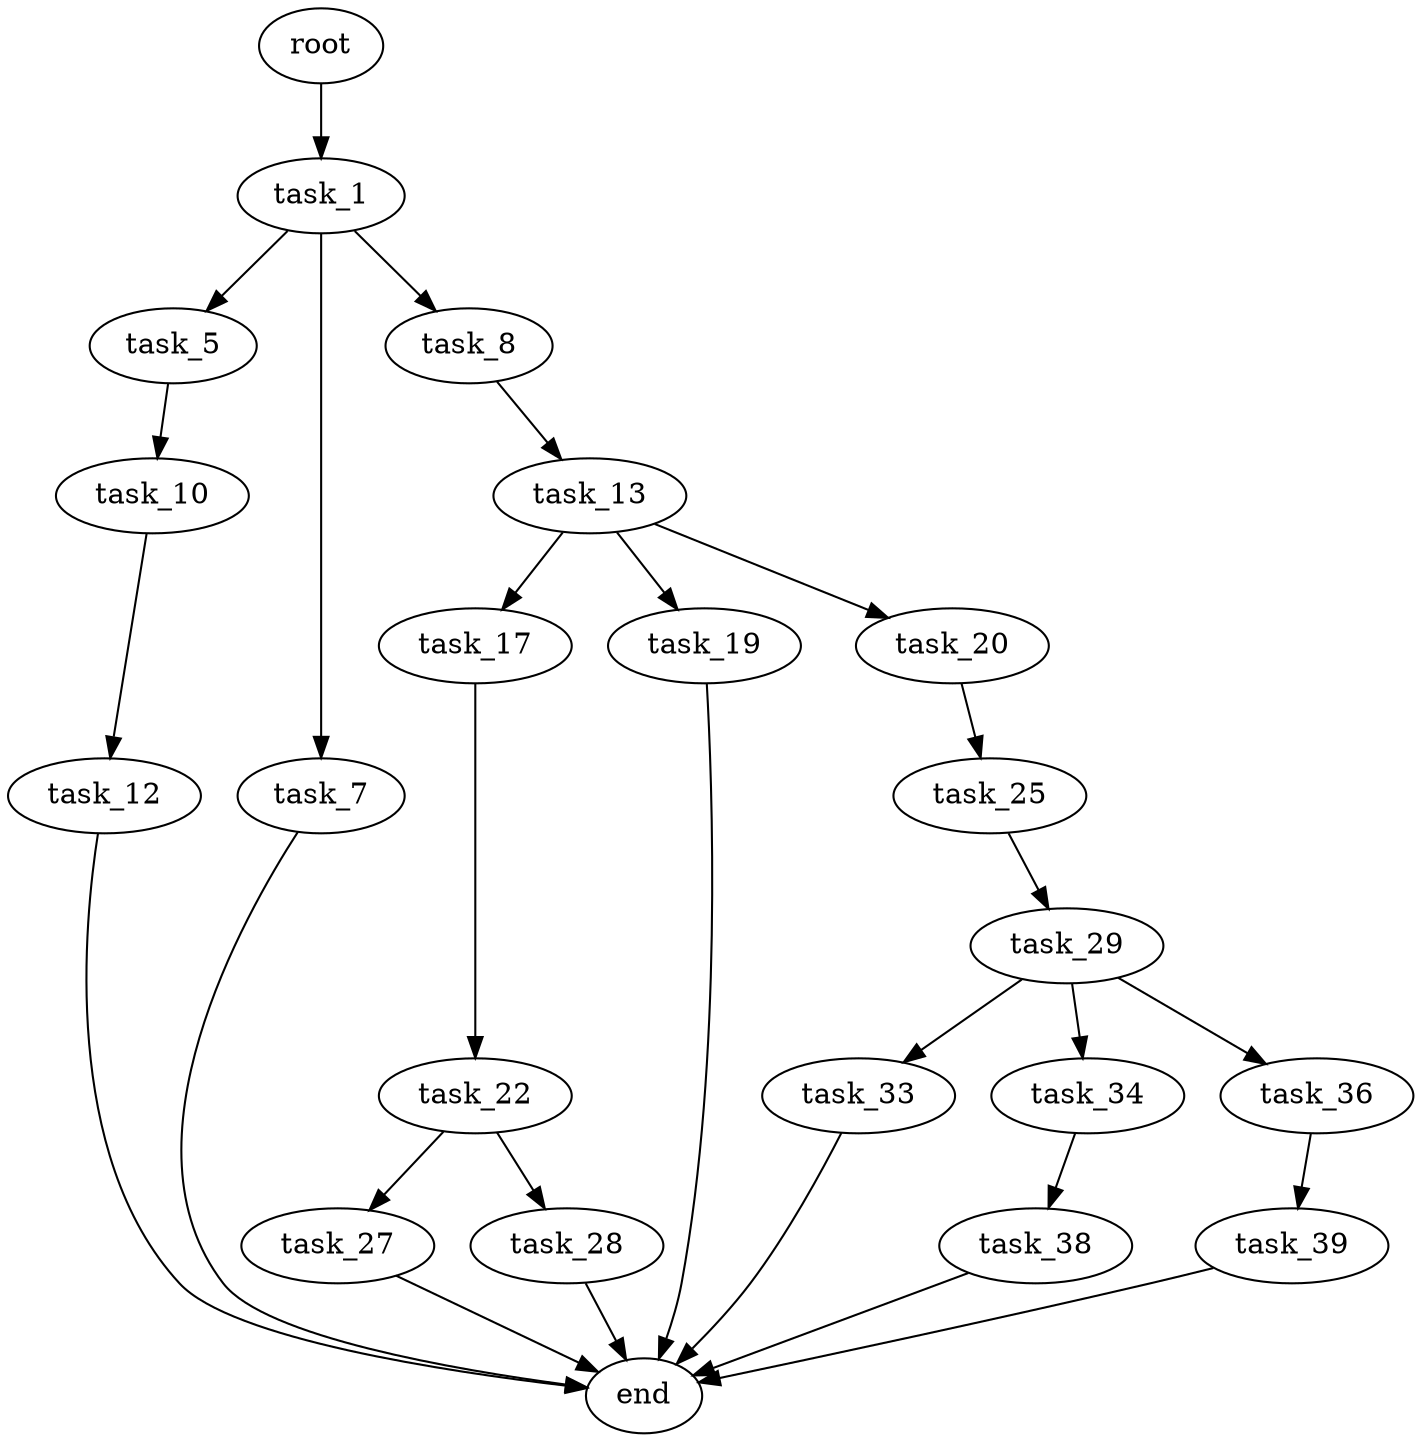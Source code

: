digraph G {
  root [size="0.000000"];
  task_1 [size="8589934592.000000"];
  task_5 [size="140842206303.000000"];
  task_7 [size="266611601724.000000"];
  task_8 [size="68719476736.000000"];
  task_10 [size="177846986040.000000"];
  end [size="0.000000"];
  task_13 [size="231928233984.000000"];
  task_12 [size="571879815265.000000"];
  task_17 [size="1073741824000.000000"];
  task_19 [size="1411692120.000000"];
  task_20 [size="90288390468.000000"];
  task_22 [size="463429758532.000000"];
  task_25 [size="28991029248.000000"];
  task_27 [size="1666770638.000000"];
  task_28 [size="782757789696.000000"];
  task_29 [size="231928233984.000000"];
  task_33 [size="1736321102.000000"];
  task_34 [size="10992059566.000000"];
  task_36 [size="858109346703.000000"];
  task_38 [size="549755813888.000000"];
  task_39 [size="68719476736.000000"];

  root -> task_1 [size="1.000000"];
  task_1 -> task_5 [size="33554432.000000"];
  task_1 -> task_7 [size="33554432.000000"];
  task_1 -> task_8 [size="33554432.000000"];
  task_5 -> task_10 [size="209715200.000000"];
  task_7 -> end [size="1.000000"];
  task_8 -> task_13 [size="134217728.000000"];
  task_10 -> task_12 [size="134217728.000000"];
  task_13 -> task_17 [size="301989888.000000"];
  task_13 -> task_19 [size="301989888.000000"];
  task_13 -> task_20 [size="301989888.000000"];
  task_12 -> end [size="1.000000"];
  task_17 -> task_22 [size="838860800.000000"];
  task_19 -> end [size="1.000000"];
  task_20 -> task_25 [size="134217728.000000"];
  task_22 -> task_27 [size="536870912.000000"];
  task_22 -> task_28 [size="536870912.000000"];
  task_25 -> task_29 [size="75497472.000000"];
  task_27 -> end [size="1.000000"];
  task_28 -> end [size="1.000000"];
  task_29 -> task_33 [size="301989888.000000"];
  task_29 -> task_34 [size="301989888.000000"];
  task_29 -> task_36 [size="301989888.000000"];
  task_33 -> end [size="1.000000"];
  task_34 -> task_38 [size="209715200.000000"];
  task_36 -> task_39 [size="679477248.000000"];
  task_38 -> end [size="1.000000"];
  task_39 -> end [size="1.000000"];
}
